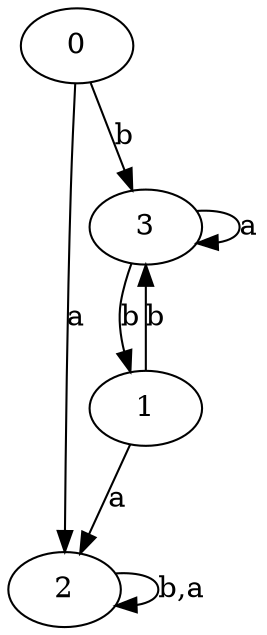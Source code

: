 digraph {
 ranksep=0.5;
 d2tdocpreamble = "\usetikzlibrary{automata}";
 d2tfigpreamble = "\tikzstyle{every state}= [ draw=blue!50,very thick,fill=blue!20]  \tikzstyle{auto}= [fill=white]";
 node [style="state"];
 edge [lblstyle="auto",topath="bend right", len=4  ]
  "0" [label="0",];
  "1" [label="1",style = "state, accepting"];
  "2" [label="2",style = "state, initial"];
  "3" [label="3",];
  "0" -> "2" [label="a"];
  "0" -> "3" [label="b"];
  "1" -> "2" [label="a"];
  "1" -> "3" [label="b"];
  "2" -> "2" [label="b,a",topath="loop above"];
  "3" -> "1" [label="b"];
  "3" -> "3" [label="a",topath="loop above"];
}
